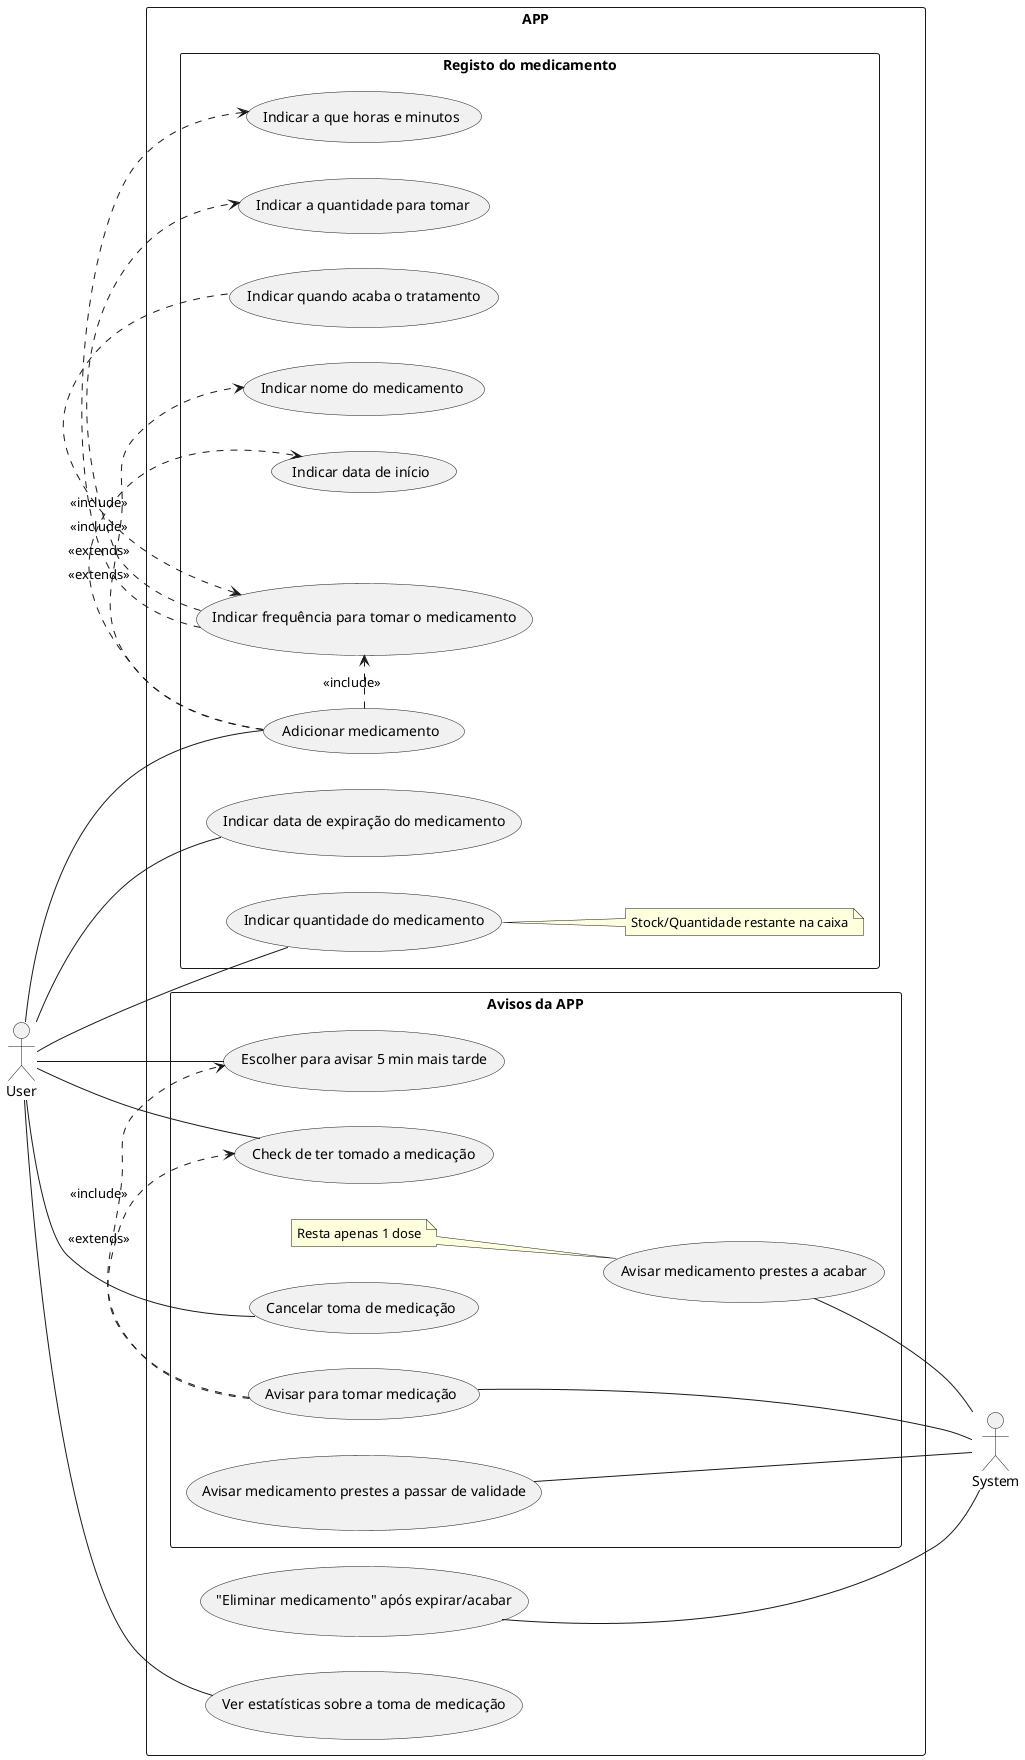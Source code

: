 @startuml

left to right direction

actor User
actor System
rectangle "APP" {
    rectangle "Registo do medicamento" {
        User -- (Adicionar medicamento)
        (Adicionar medicamento) .> (Indicar nome do medicamento) : <<include>>
        (Adicionar medicamento) .> (Indicar frequência para tomar o medicamento) : <<include>>
        (Indicar frequência para tomar o medicamento) .> (Indicar a que horas e minutos) : <<extends>>
        (Indicar frequência para tomar o medicamento) .> (Indicar a quantidade para tomar) : <<extends>>
        (Indicar frequência para tomar o medicamento) <. (Indicar quando acaba o tratamento)
        (Adicionar medicamento) .> (Indicar data de início) : <<include>>
        User -- (Indicar data de expiração do medicamento)
        User -- (Indicar quantidade do medicamento)
        note right of (Indicar quantidade do medicamento): Stock/Quantidade restante na caixa
    }

    rectangle "Avisos da APP" {
        (Avisar para tomar medicação) -- System
        User -- (Escolher para avisar 5 min mais tarde)
        (Avisar para tomar medicação) .> (Escolher para avisar 5 min mais tarde) : <<include>>
        User -- (Check de ter tomado a medicação)
        (Avisar para tomar medicação) .> (Check de ter tomado a medicação) : <<extends>>
        User -- (Cancelar toma de medicação)
        (Avisar medicamento prestes a passar de validade) -- System
        (Avisar medicamento prestes a acabar) -- System
        note left of (Avisar medicamento prestes a acabar) : Resta apenas 1 dose
    }
    
    ("Eliminar medicamento" após expirar/acabar) -- System

    User -- (Ver estatísticas sobre a toma de medicação)

}

@enduml
